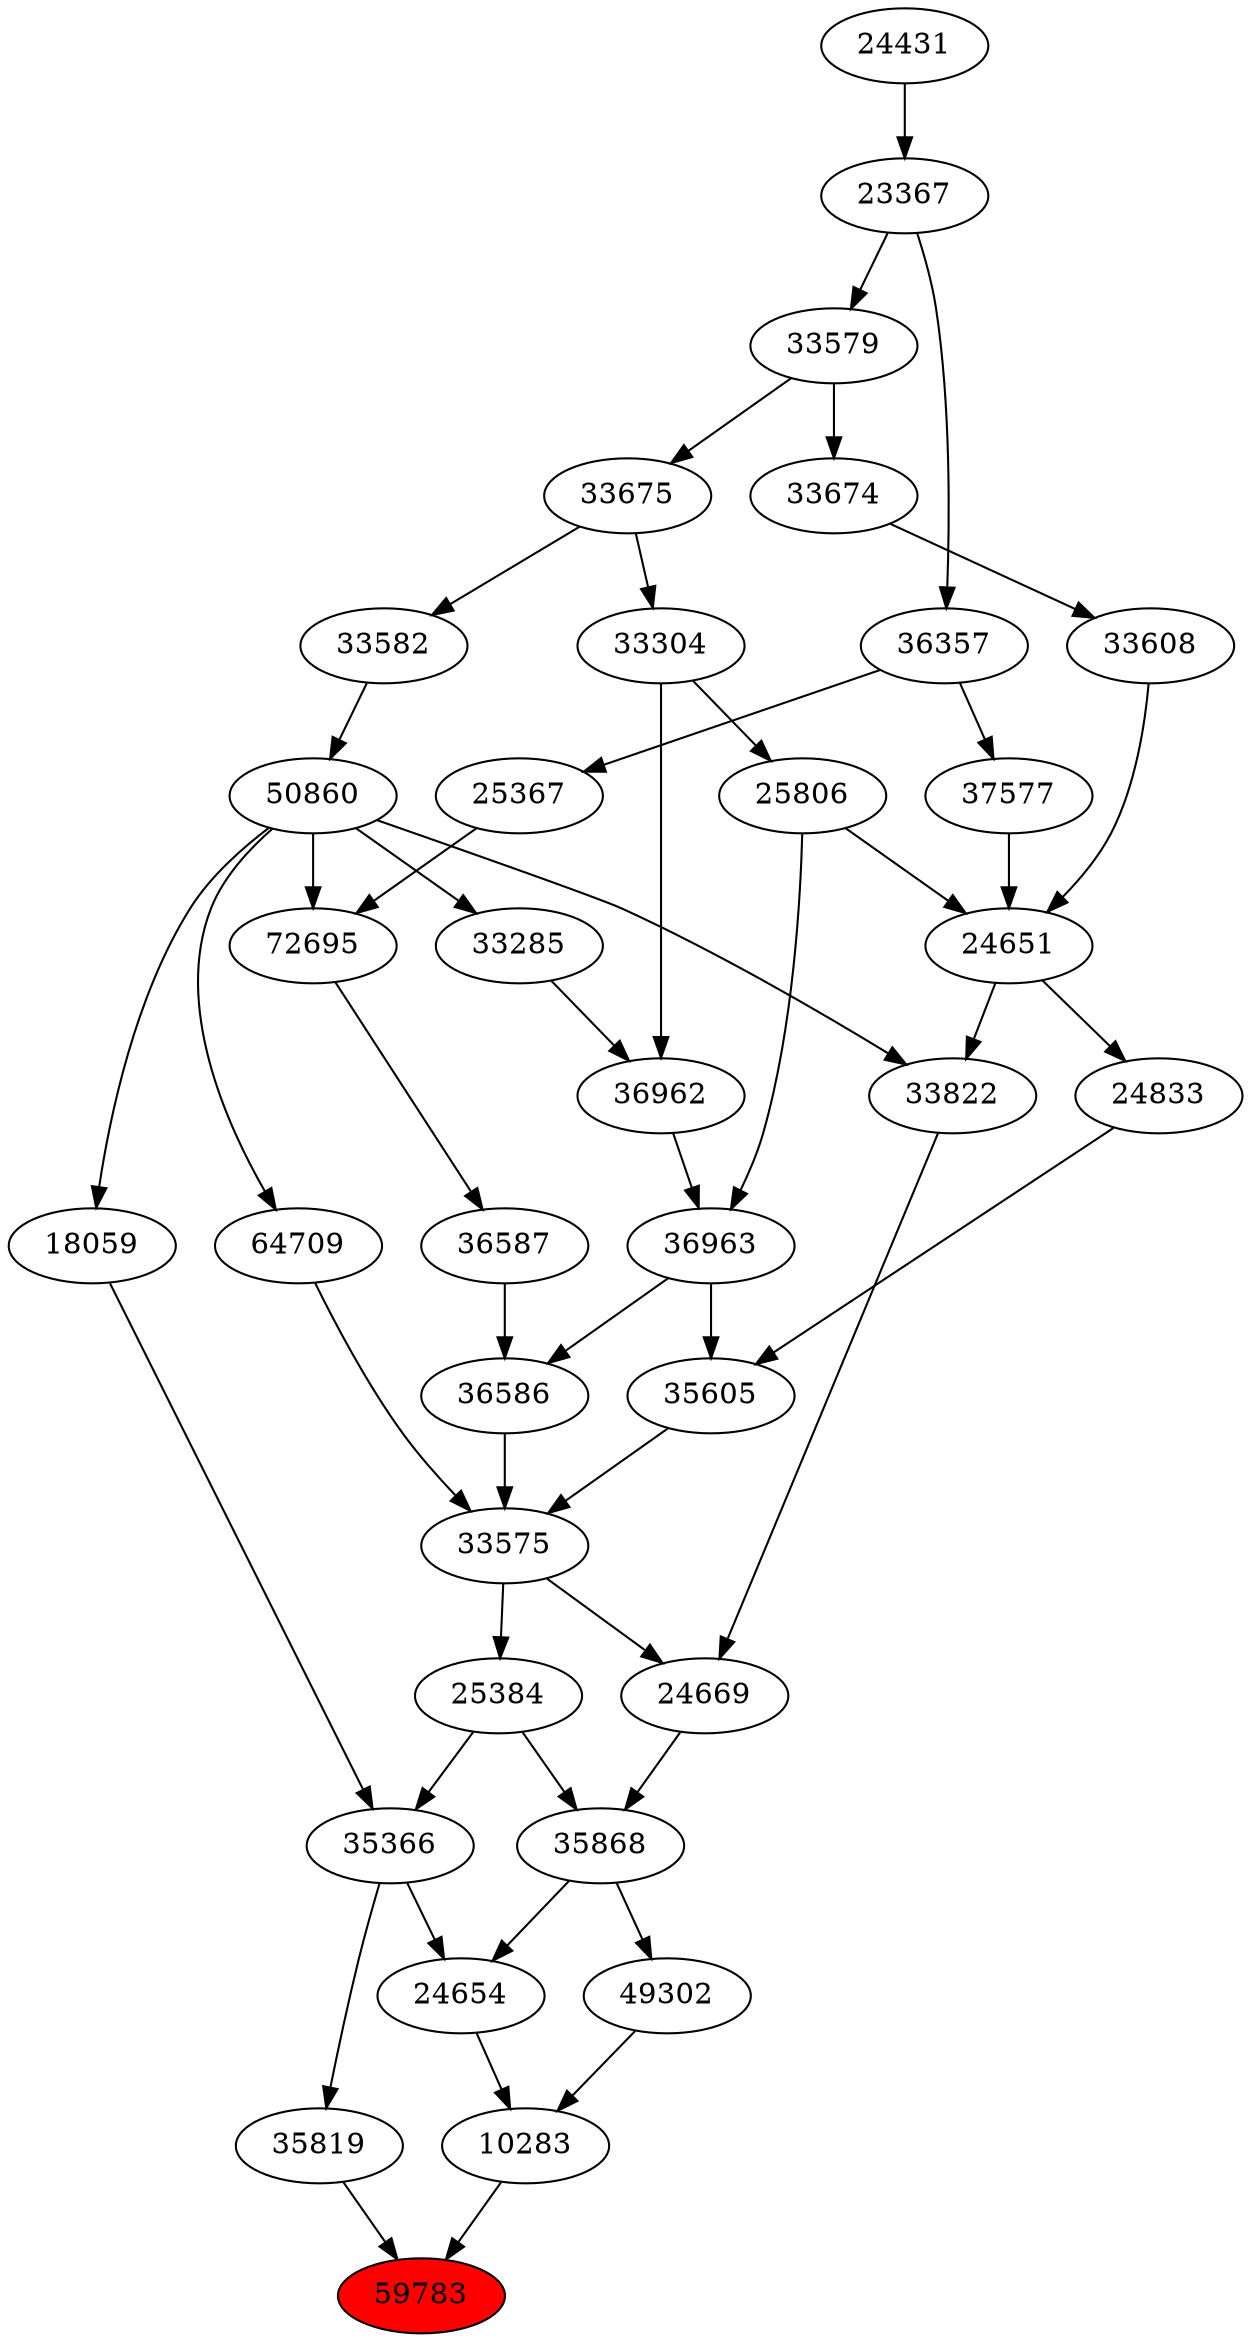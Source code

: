 strict digraph{ 
59783 [label="59783" fillcolor=red style=filled]
10283 -> 59783
35819 -> 59783
10283 [label="10283"]
24654 -> 10283
49302 -> 10283
35819 [label="35819"]
35366 -> 35819
24654 [label="24654"]
35868 -> 24654
35366 -> 24654
49302 [label="49302"]
35868 -> 49302
35366 [label="35366"]
25384 -> 35366
18059 -> 35366
35868 [label="35868"]
25384 -> 35868
24669 -> 35868
25384 [label="25384"]
33575 -> 25384
18059 [label="18059"]
50860 -> 18059
24669 [label="24669"]
33575 -> 24669
33822 -> 24669
33575 [label="33575"]
36586 -> 33575
35605 -> 33575
64709 -> 33575
50860 [label="50860"]
33582 -> 50860
33822 [label="33822"]
24651 -> 33822
50860 -> 33822
36586 [label="36586"]
36587 -> 36586
36963 -> 36586
35605 [label="35605"]
24833 -> 35605
36963 -> 35605
64709 [label="64709"]
50860 -> 64709
33582 [label="33582"]
33675 -> 33582
24651 [label="24651"]
25806 -> 24651
33608 -> 24651
37577 -> 24651
36587 [label="36587"]
72695 -> 36587
36963 [label="36963"]
36962 -> 36963
25806 -> 36963
24833 [label="24833"]
24651 -> 24833
33675 [label="33675"]
33579 -> 33675
25806 [label="25806"]
33304 -> 25806
33608 [label="33608"]
33674 -> 33608
37577 [label="37577"]
36357 -> 37577
72695 [label="72695"]
50860 -> 72695
25367 -> 72695
36962 [label="36962"]
33285 -> 36962
33304 -> 36962
33579 [label="33579"]
23367 -> 33579
33304 [label="33304"]
33675 -> 33304
33674 [label="33674"]
33579 -> 33674
36357 [label="36357"]
23367 -> 36357
25367 [label="25367"]
36357 -> 25367
33285 [label="33285"]
50860 -> 33285
23367 [label="23367"]
24431 -> 23367
24431 [label="24431"]
}